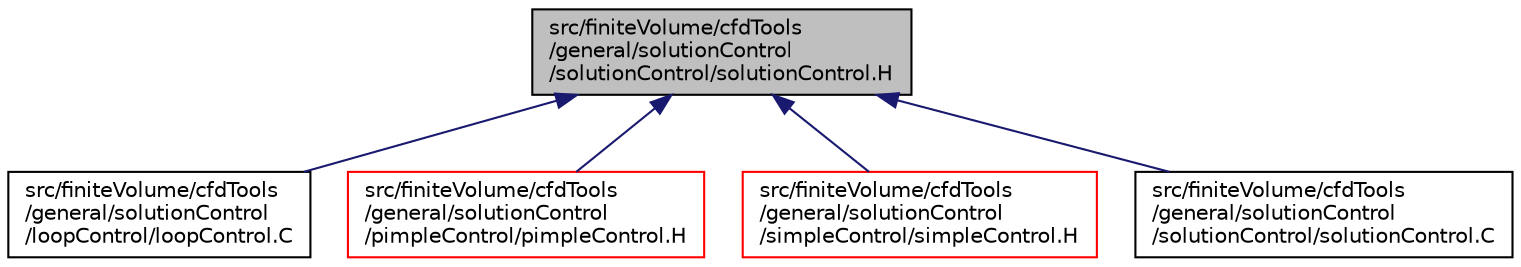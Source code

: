 digraph "src/finiteVolume/cfdTools/general/solutionControl/solutionControl/solutionControl.H"
{
  bgcolor="transparent";
  edge [fontname="Helvetica",fontsize="10",labelfontname="Helvetica",labelfontsize="10"];
  node [fontname="Helvetica",fontsize="10",shape=record];
  Node1 [label="src/finiteVolume/cfdTools\l/general/solutionControl\l/solutionControl/solutionControl.H",height=0.2,width=0.4,color="black", fillcolor="grey75", style="filled" fontcolor="black"];
  Node1 -> Node2 [dir="back",color="midnightblue",fontsize="10",style="solid",fontname="Helvetica"];
  Node2 [label="src/finiteVolume/cfdTools\l/general/solutionControl\l/loopControl/loopControl.C",height=0.2,width=0.4,color="black",URL="$loopControl_8C.html"];
  Node1 -> Node3 [dir="back",color="midnightblue",fontsize="10",style="solid",fontname="Helvetica"];
  Node3 [label="src/finiteVolume/cfdTools\l/general/solutionControl\l/pimpleControl/pimpleControl.H",height=0.2,width=0.4,color="red",URL="$pimpleControl_8H.html"];
  Node1 -> Node4 [dir="back",color="midnightblue",fontsize="10",style="solid",fontname="Helvetica"];
  Node4 [label="src/finiteVolume/cfdTools\l/general/solutionControl\l/simpleControl/simpleControl.H",height=0.2,width=0.4,color="red",URL="$simpleControl_8H.html"];
  Node1 -> Node5 [dir="back",color="midnightblue",fontsize="10",style="solid",fontname="Helvetica"];
  Node5 [label="src/finiteVolume/cfdTools\l/general/solutionControl\l/solutionControl/solutionControl.C",height=0.2,width=0.4,color="black",URL="$solutionControl_8C.html"];
}
